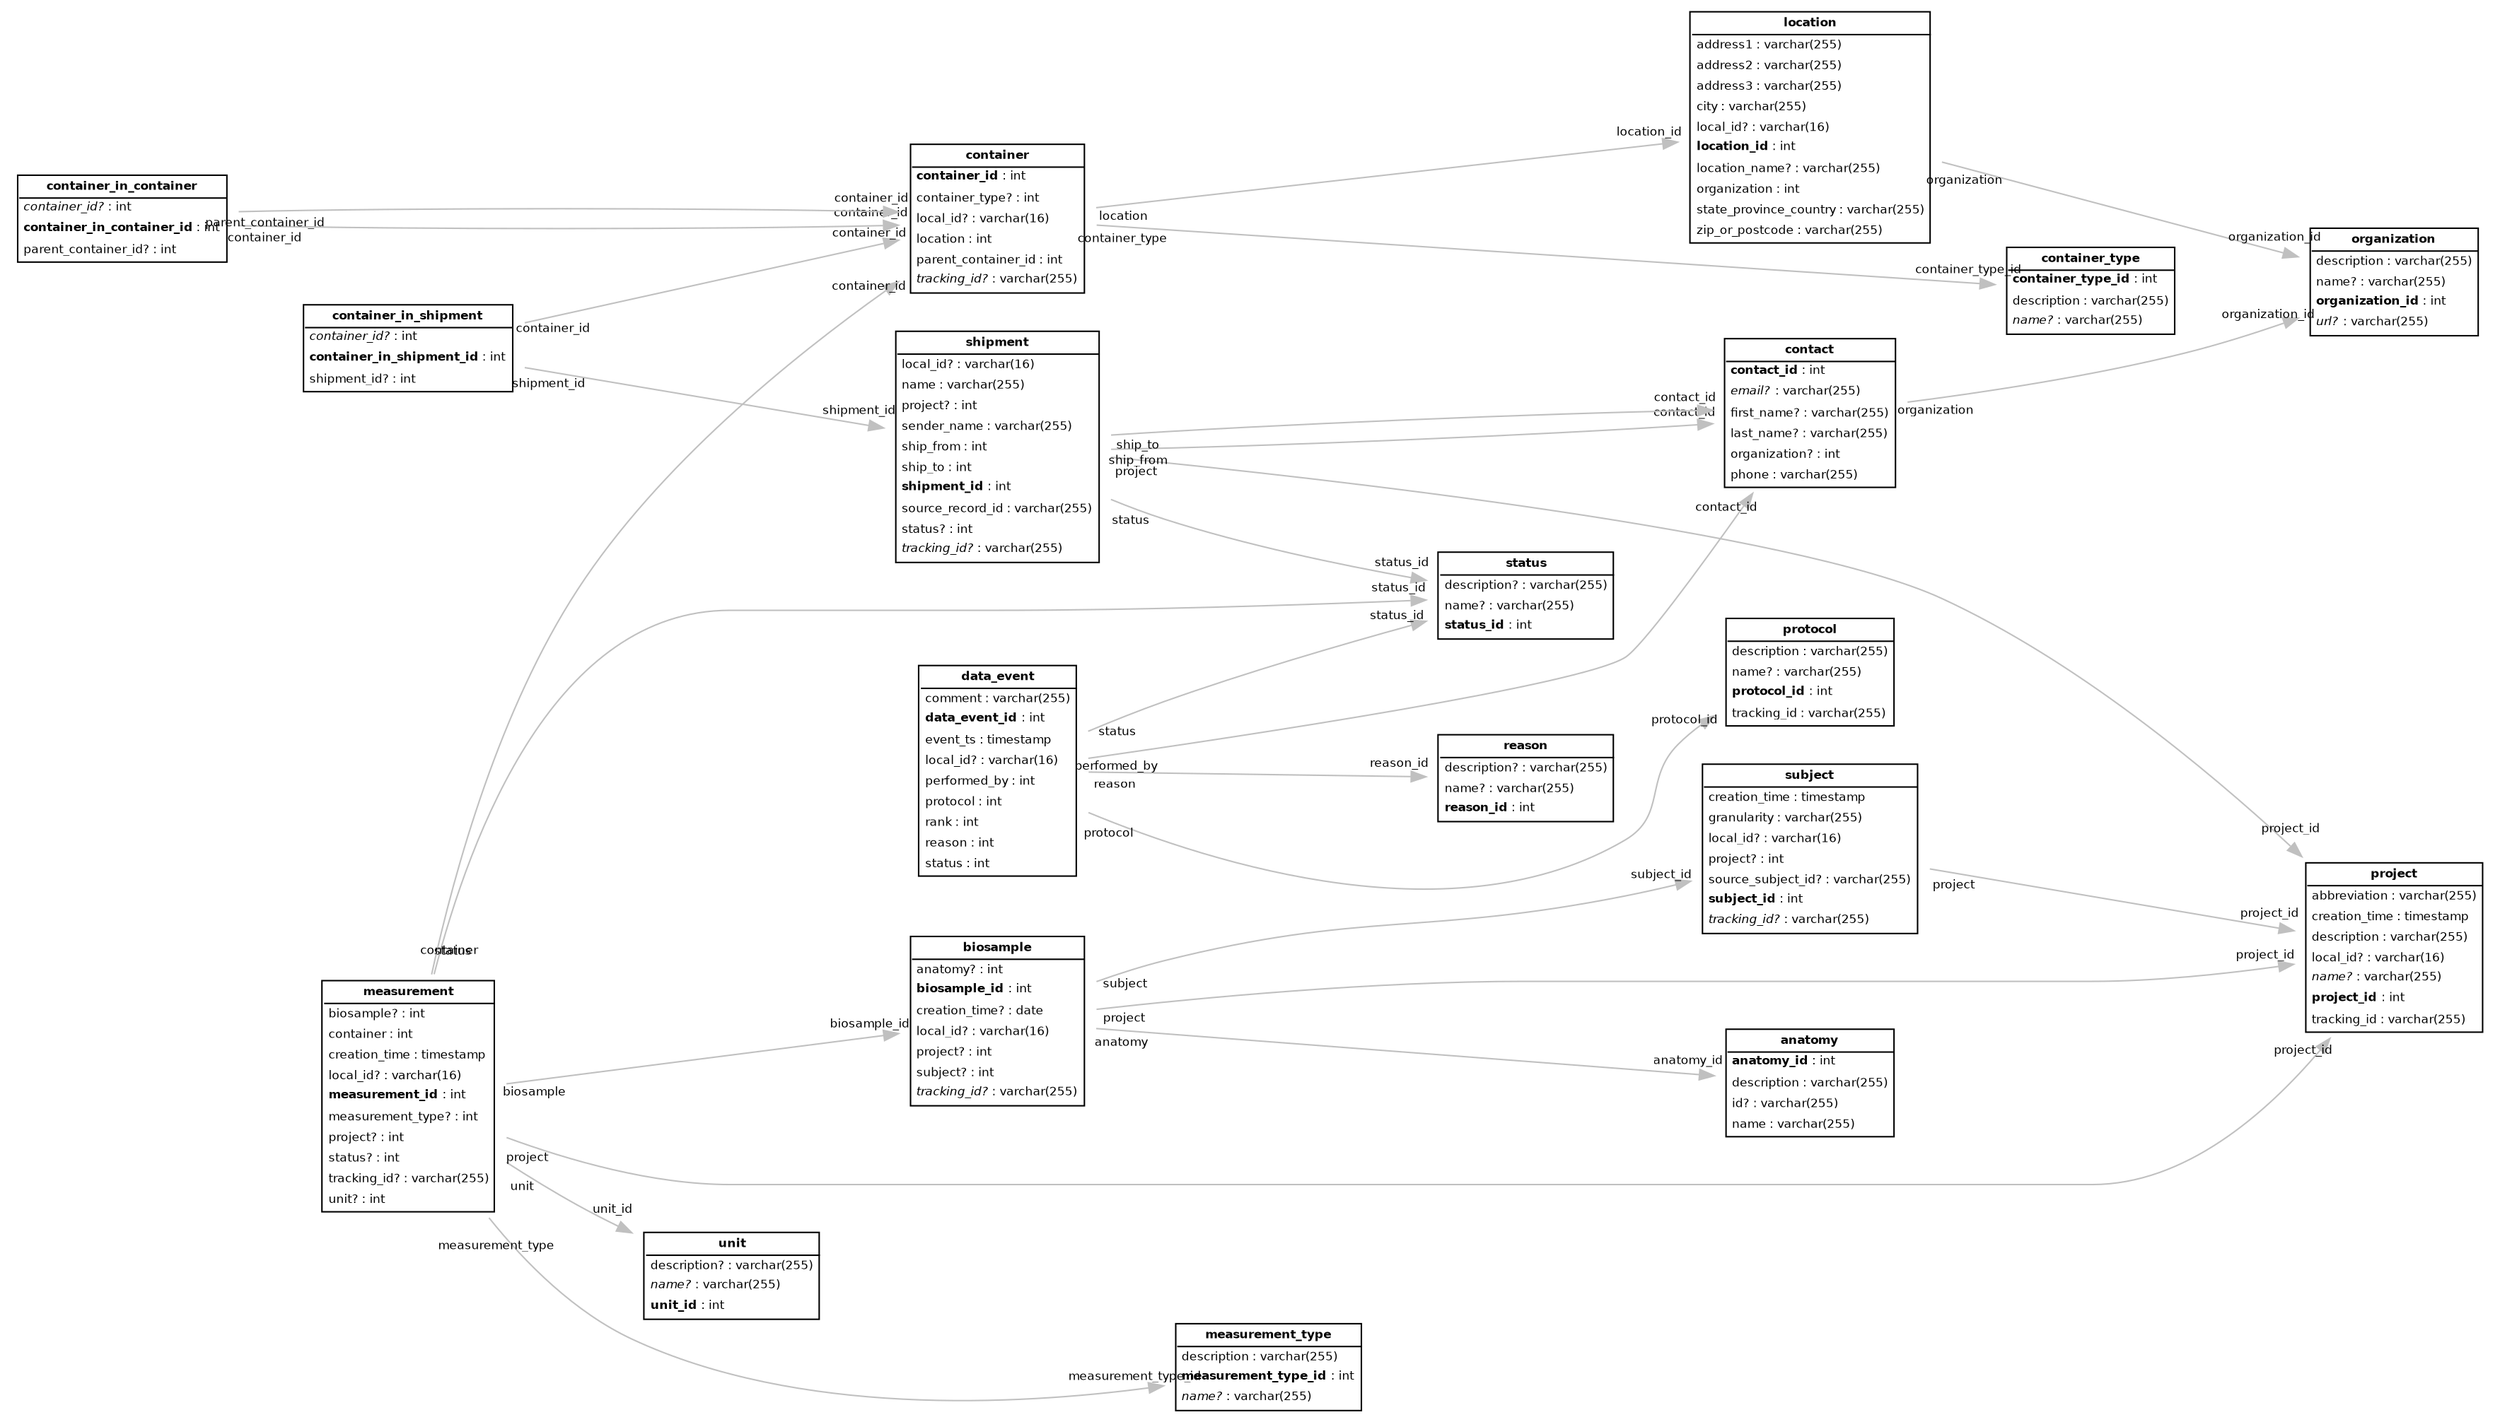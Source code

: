digraph G {
node [fontname="Bitstream Vera Sans", fontsize=8, shape=none];
edge [color=grey, fontname="Bitstream Vera Sans", fontsize=8, labeldistance=2];
graph [rankdir=LR];
unit [label=<<TABLE BORDER="1" CELLBORDER="0" CELLSPACING="1">
	        <TR><TD><B>unit</B></TD></TR><HR></HR>
	        <TR><TD align="left">description? : varchar(255)</TD></TR>
	<TR><TD align="left"><I>name?</I> : varchar(255)</TD></TR>
	<TR><TD align="left"><B>unit_id</B> : int</TD></TR>
	        </TABLE>>];
status [label=<<TABLE BORDER="1" CELLBORDER="0" CELLSPACING="1">
	        <TR><TD><B>status</B></TD></TR><HR></HR>
	        <TR><TD align="left">description? : varchar(255)</TD></TR>
	<TR><TD align="left">name? : varchar(255)</TD></TR>
	<TR><TD align="left"><B>status_id</B> : int</TD></TR>
	        </TABLE>>];
reason [label=<<TABLE BORDER="1" CELLBORDER="0" CELLSPACING="1">
	        <TR><TD><B>reason</B></TD></TR><HR></HR>
	        <TR><TD align="left">description? : varchar(255)</TD></TR>
	<TR><TD align="left">name? : varchar(255)</TD></TR>
	<TR><TD align="left"><B>reason_id</B> : int</TD></TR>
	        </TABLE>>];
protocol [label=<<TABLE BORDER="1" CELLBORDER="0" CELLSPACING="1">
	        <TR><TD><B>protocol</B></TD></TR><HR></HR>
	        <TR><TD align="left">description : varchar(255)</TD></TR>
	<TR><TD align="left">name? : varchar(255)</TD></TR>
	<TR><TD align="left"><B>protocol_id</B> : int</TD></TR>
	<TR><TD align="left">tracking_id : varchar(255)</TD></TR>
	        </TABLE>>];
project [label=<<TABLE BORDER="1" CELLBORDER="0" CELLSPACING="1">
	        <TR><TD><B>project</B></TD></TR><HR></HR>
	        <TR><TD align="left">abbreviation : varchar(255)</TD></TR>
	<TR><TD align="left">creation_time : timestamp</TD></TR>
	<TR><TD align="left">description : varchar(255)</TD></TR>
	<TR><TD align="left">local_id? : varchar(16)</TD></TR>
	<TR><TD align="left"><I>name?</I> : varchar(255)</TD></TR>
	<TR><TD align="left"><B>project_id</B> : int</TD></TR>
	<TR><TD align="left">tracking_id : varchar(255)</TD></TR>
	        </TABLE>>];
organization [label=<<TABLE BORDER="1" CELLBORDER="0" CELLSPACING="1">
	        <TR><TD><B>organization</B></TD></TR><HR></HR>
	        <TR><TD align="left">description : varchar(255)</TD></TR>
	<TR><TD align="left">name? : varchar(255)</TD></TR>
	<TR><TD align="left"><B>organization_id</B> : int</TD></TR>
	<TR><TD align="left"><I>url?</I> : varchar(255)</TD></TR>
	        </TABLE>>];
measurement_type [label=<<TABLE BORDER="1" CELLBORDER="0" CELLSPACING="1">
	        <TR><TD><B>measurement_type</B></TD></TR><HR></HR>
	        <TR><TD align="left">description : varchar(255)</TD></TR>
	<TR><TD align="left"><B>measurement_type_id</B> : int</TD></TR>
	<TR><TD align="left"><I>name?</I> : varchar(255)</TD></TR>
	        </TABLE>>];
location [label=<<TABLE BORDER="1" CELLBORDER="0" CELLSPACING="1">
	        <TR><TD><B>location</B></TD></TR><HR></HR>
	        <TR><TD align="left">address1 : varchar(255)</TD></TR>
	<TR><TD align="left">address2 : varchar(255)</TD></TR>
	<TR><TD align="left">address3 : varchar(255)</TD></TR>
	<TR><TD align="left">city : varchar(255)</TD></TR>
	<TR><TD align="left">local_id? : varchar(16)</TD></TR>
	<TR><TD align="left"><B>location_id</B> : int</TD></TR>
	<TR><TD align="left">location_name? : varchar(255)</TD></TR>
	<TR><TD align="left">organization : int</TD></TR>
	<TR><TD align="left">state_province_country : varchar(255)</TD></TR>
	<TR><TD align="left">zip_or_postcode : varchar(255)</TD></TR>
	        </TABLE>>];
container_type [label=<<TABLE BORDER="1" CELLBORDER="0" CELLSPACING="1">
	        <TR><TD><B>container_type</B></TD></TR><HR></HR>
	        <TR><TD align="left"><B>container_type_id</B> : int</TD></TR>
	<TR><TD align="left">description : varchar(255)</TD></TR>
	<TR><TD align="left"><I>name?</I> : varchar(255)</TD></TR>
	        </TABLE>>];
container [label=<<TABLE BORDER="1" CELLBORDER="0" CELLSPACING="1">
	        <TR><TD><B>container</B></TD></TR><HR></HR>
	        <TR><TD align="left"><B>container_id</B> : int</TD></TR>
	<TR><TD align="left">container_type? : int</TD></TR>
	<TR><TD align="left">local_id? : varchar(16)</TD></TR>
	<TR><TD align="left">location : int</TD></TR>
	<TR><TD align="left">parent_container_id : int</TD></TR>
	<TR><TD align="left"><I>tracking_id?</I> : varchar(255)</TD></TR>
	        </TABLE>>];
contact [label=<<TABLE BORDER="1" CELLBORDER="0" CELLSPACING="1">
	        <TR><TD><B>contact</B></TD></TR><HR></HR>
	        <TR><TD align="left"><B>contact_id</B> : int</TD></TR>
	<TR><TD align="left"><I>email?</I> : varchar(255)</TD></TR>
	<TR><TD align="left">first_name? : varchar(255)</TD></TR>
	<TR><TD align="left">last_name? : varchar(255)</TD></TR>
	<TR><TD align="left">organization? : int</TD></TR>
	<TR><TD align="left">phone : varchar(255)</TD></TR>
	        </TABLE>>];
anatomy [label=<<TABLE BORDER="1" CELLBORDER="0" CELLSPACING="1">
	        <TR><TD><B>anatomy</B></TD></TR><HR></HR>
	        <TR><TD align="left"><B>anatomy_id</B> : int</TD></TR>
	<TR><TD align="left">description : varchar(255)</TD></TR>
	<TR><TD align="left">id? : varchar(255)</TD></TR>
	<TR><TD align="left">name : varchar(255)</TD></TR>
	        </TABLE>>];
subject [label=<<TABLE BORDER="1" CELLBORDER="0" CELLSPACING="1">
	        <TR><TD><B>subject</B></TD></TR><HR></HR>
	        <TR><TD align="left">creation_time : timestamp</TD></TR>
	<TR><TD align="left">granularity : varchar(255)</TD></TR>
	<TR><TD align="left">local_id? : varchar(16)</TD></TR>
	<TR><TD align="left">project? : int</TD></TR>
	<TR><TD align="left">source_subject_id? : varchar(255)</TD></TR>
	<TR><TD align="left"><B>subject_id</B> : int</TD></TR>
	<TR><TD align="left"><I>tracking_id?</I> : varchar(255)</TD></TR>
	        </TABLE>>];
shipment [label=<<TABLE BORDER="1" CELLBORDER="0" CELLSPACING="1">
	        <TR><TD><B>shipment</B></TD></TR><HR></HR>
	        <TR><TD align="left">local_id? : varchar(16)</TD></TR>
	<TR><TD align="left">name : varchar(255)</TD></TR>
	<TR><TD align="left">project? : int</TD></TR>
	<TR><TD align="left">sender_name : varchar(255)</TD></TR>
	<TR><TD align="left">ship_from : int</TD></TR>
	<TR><TD align="left">ship_to : int</TD></TR>
	<TR><TD align="left"><B>shipment_id</B> : int</TD></TR>
	<TR><TD align="left">source_record_id : varchar(255)</TD></TR>
	<TR><TD align="left">status? : int</TD></TR>
	<TR><TD align="left"><I>tracking_id?</I> : varchar(255)</TD></TR>
	        </TABLE>>];
data_event [label=<<TABLE BORDER="1" CELLBORDER="0" CELLSPACING="1">
	        <TR><TD><B>data_event</B></TD></TR><HR></HR>
	        <TR><TD align="left">comment : varchar(255)</TD></TR>
	<TR><TD align="left"><B>data_event_id</B> : int</TD></TR>
	<TR><TD align="left">event_ts : timestamp</TD></TR>
	<TR><TD align="left">local_id? : varchar(16)</TD></TR>
	<TR><TD align="left">performed_by : int</TD></TR>
	<TR><TD align="left">protocol : int</TD></TR>
	<TR><TD align="left">rank : int</TD></TR>
	<TR><TD align="left">reason : int</TD></TR>
	<TR><TD align="left">status : int</TD></TR>
	        </TABLE>>];
container_in_shipment [label=<<TABLE BORDER="1" CELLBORDER="0" CELLSPACING="1">
	        <TR><TD><B>container_in_shipment</B></TD></TR><HR></HR>
	        <TR><TD align="left"><I>container_id?</I> : int</TD></TR>
	<TR><TD align="left"><B>container_in_shipment_id</B> : int</TD></TR>
	<TR><TD align="left">shipment_id? : int</TD></TR>
	        </TABLE>>];
container_in_container [label=<<TABLE BORDER="1" CELLBORDER="0" CELLSPACING="1">
	        <TR><TD><B>container_in_container</B></TD></TR><HR></HR>
	        <TR><TD align="left"><I>container_id?</I> : int</TD></TR>
	<TR><TD align="left"><B>container_in_container_id</B> : int</TD></TR>
	<TR><TD align="left">parent_container_id? : int</TD></TR>
	        </TABLE>>];
biosample [label=<<TABLE BORDER="1" CELLBORDER="0" CELLSPACING="1">
	        <TR><TD><B>biosample</B></TD></TR><HR></HR>
	        <TR><TD align="left">anatomy? : int</TD></TR>
	<TR><TD align="left"><B>biosample_id</B> : int</TD></TR>
	<TR><TD align="left">creation_time? : date</TD></TR>
	<TR><TD align="left">local_id? : varchar(16)</TD></TR>
	<TR><TD align="left">project? : int</TD></TR>
	<TR><TD align="left">subject? : int</TD></TR>
	<TR><TD align="left"><I>tracking_id?</I> : varchar(255)</TD></TR>
	        </TABLE>>];
measurement [label=<<TABLE BORDER="1" CELLBORDER="0" CELLSPACING="1">
	        <TR><TD><B>measurement</B></TD></TR><HR></HR>
	        <TR><TD align="left">biosample? : int</TD></TR>
	<TR><TD align="left">container : int</TD></TR>
	<TR><TD align="left">creation_time : timestamp</TD></TR>
	<TR><TD align="left">local_id? : varchar(16)</TD></TR>
	<TR><TD align="left"><B>measurement_id</B> : int</TD></TR>
	<TR><TD align="left">measurement_type? : int</TD></TR>
	<TR><TD align="left">project? : int</TD></TR>
	<TR><TD align="left">status? : int</TD></TR>
	<TR><TD align="left">tracking_id? : varchar(255)</TD></TR>
	<TR><TD align="left">unit? : int</TD></TR>
	        </TABLE>>];
location -> organization  [headlabel=organization_id, minlen=3, taillabel=organization, xlabel="                                                      "];
container -> container_type  [headlabel=container_type_id, minlen=4, taillabel=container_type, xlabel="                                                              "];
container -> location  [headlabel=location_id, minlen=3, taillabel=location, xlabel="                                      "];
contact -> organization  [headlabel=organization_id, minlen=3, taillabel=organization, xlabel="                                                      "];
subject -> project  [headlabel=project_id, minlen=3, taillabel=project, xlabel="                                  "];
shipment -> project  [headlabel=project_id, minlen=3, taillabel=project, xlabel="                                  "];
shipment -> contact  [headlabel=contact_id, minlen=3, taillabel=ship_from, xlabel="                                      "];
shipment -> contact  [headlabel=contact_id, minlen=3, taillabel=ship_to, xlabel="                                  "];
shipment -> status  [headlabel=status_id, minlen=2, taillabel=status, xlabel="                              "];
data_event -> contact  [headlabel=contact_id, minlen=3, taillabel=performed_by, xlabel="                                            "];
data_event -> protocol  [headlabel=protocol_id, minlen=3, taillabel=protocol, xlabel="                                      "];
data_event -> reason  [headlabel=reason_id, minlen=2, taillabel=reason, xlabel="                              "];
data_event -> status  [headlabel=status_id, minlen=2, taillabel=status, xlabel="                              "];
container_in_shipment -> container  [headlabel=container_id, minlen=3, taillabel=container_id, xlabel="                                                "];
container_in_shipment -> shipment  [headlabel=shipment_id, minlen=3, taillabel=shipment_id, xlabel="                                            "];
container_in_container -> container  [headlabel=container_id, minlen=3, taillabel=container_id, xlabel="                                                "];
container_in_container -> container  [headlabel=container_id, minlen=4, taillabel=parent_container_id, xlabel="                                                              "];
biosample -> anatomy  [headlabel=anatomy_id, minlen=3, taillabel=anatomy, xlabel="                                  "];
biosample -> project  [headlabel=project_id, minlen=3, taillabel=project, xlabel="                                  "];
biosample -> subject  [headlabel=subject_id, minlen=3, taillabel=subject, xlabel="                                  "];
measurement -> biosample  [headlabel=biosample_id, minlen=3, taillabel=biosample, xlabel="                                          "];
measurement -> container  [headlabel=container_id, minlen=3, taillabel=container, xlabel="                                          "];
measurement -> measurement_type  [headlabel=measurement_type_id, minlen=4, taillabel=measurement_type, xlabel="                                                                      "];
measurement -> project  [headlabel=project_id, minlen=3, taillabel=project, xlabel="                                  "];
measurement -> status  [headlabel=status_id, minlen=2, taillabel=status, xlabel="                              "];
measurement -> unit  [headlabel=unit_id, minlen=2, taillabel=unit, xlabel="                      "];
}
